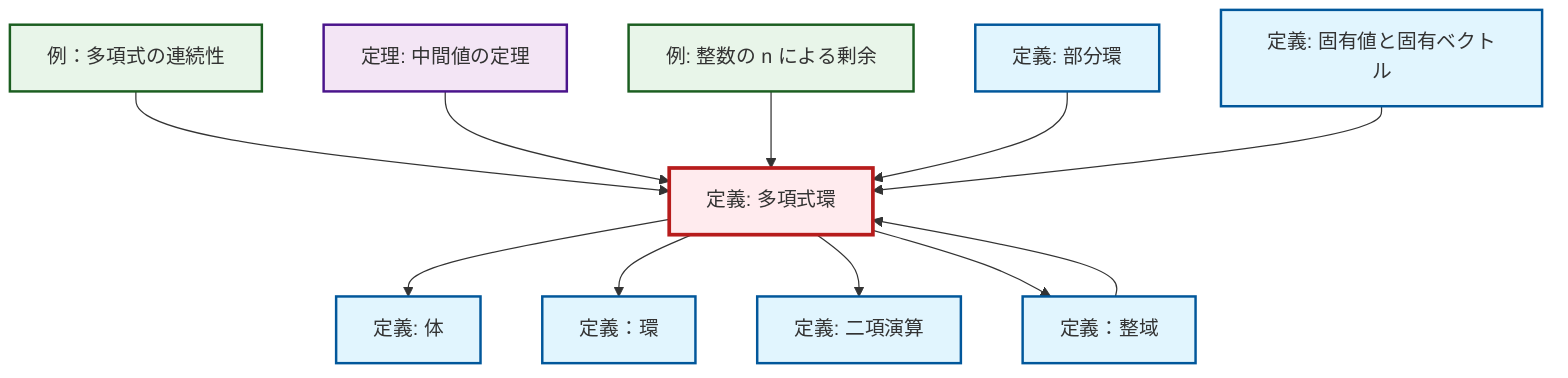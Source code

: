 graph TD
    classDef definition fill:#e1f5fe,stroke:#01579b,stroke-width:2px
    classDef theorem fill:#f3e5f5,stroke:#4a148c,stroke-width:2px
    classDef axiom fill:#fff3e0,stroke:#e65100,stroke-width:2px
    classDef example fill:#e8f5e9,stroke:#1b5e20,stroke-width:2px
    classDef current fill:#ffebee,stroke:#b71c1c,stroke-width:3px
    def-ring["定義：環"]:::definition
    def-polynomial-ring["定義: 多項式環"]:::definition
    def-field["定義: 体"]:::definition
    thm-intermediate-value["定理: 中間値の定理"]:::theorem
    ex-polynomial-continuity["例：多項式の連続性"]:::example
    def-integral-domain["定義：整域"]:::definition
    ex-quotient-integers-mod-n["例: 整数の n による剰余"]:::example
    def-subring["定義: 部分環"]:::definition
    def-eigenvalue-eigenvector["定義: 固有値と固有ベクトル"]:::definition
    def-binary-operation["定義: 二項演算"]:::definition
    ex-polynomial-continuity --> def-polynomial-ring
    def-polynomial-ring --> def-field
    def-polynomial-ring --> def-ring
    thm-intermediate-value --> def-polynomial-ring
    def-integral-domain --> def-polynomial-ring
    ex-quotient-integers-mod-n --> def-polynomial-ring
    def-polynomial-ring --> def-binary-operation
    def-polynomial-ring --> def-integral-domain
    def-subring --> def-polynomial-ring
    def-eigenvalue-eigenvector --> def-polynomial-ring
    class def-polynomial-ring current